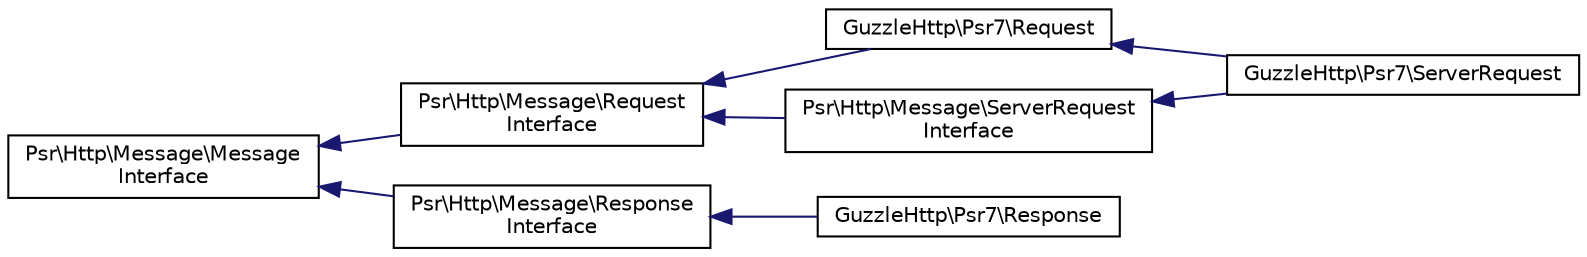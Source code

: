 digraph "Graphical Class Hierarchy"
{
  edge [fontname="Helvetica",fontsize="10",labelfontname="Helvetica",labelfontsize="10"];
  node [fontname="Helvetica",fontsize="10",shape=record];
  rankdir="LR";
  Node0 [label="Psr\\Http\\Message\\Message\lInterface",height=0.2,width=0.4,color="black", fillcolor="white", style="filled",URL="$interfacePsr_1_1Http_1_1Message_1_1MessageInterface.html"];
  Node0 -> Node1 [dir="back",color="midnightblue",fontsize="10",style="solid",fontname="Helvetica"];
  Node1 [label="Psr\\Http\\Message\\Request\lInterface",height=0.2,width=0.4,color="black", fillcolor="white", style="filled",URL="$interfacePsr_1_1Http_1_1Message_1_1RequestInterface.html"];
  Node1 -> Node2 [dir="back",color="midnightblue",fontsize="10",style="solid",fontname="Helvetica"];
  Node2 [label="GuzzleHttp\\Psr7\\Request",height=0.2,width=0.4,color="black", fillcolor="white", style="filled",URL="$classGuzzleHttp_1_1Psr7_1_1Request.html"];
  Node2 -> Node5 [dir="back",color="midnightblue",fontsize="10",style="solid",fontname="Helvetica"];
  Node5 [label="GuzzleHttp\\Psr7\\ServerRequest",height=0.2,width=0.4,color="black", fillcolor="white", style="filled",URL="$classGuzzleHttp_1_1Psr7_1_1ServerRequest.html"];
  Node1 -> Node4 [dir="back",color="midnightblue",fontsize="10",style="solid",fontname="Helvetica"];
  Node4 [label="Psr\\Http\\Message\\ServerRequest\lInterface",height=0.2,width=0.4,color="black", fillcolor="white", style="filled",URL="$interfacePsr_1_1Http_1_1Message_1_1ServerRequestInterface.html"];
  Node4 -> Node5 [dir="back",color="midnightblue",fontsize="10",style="solid",fontname="Helvetica"];
  Node0 -> Node6 [dir="back",color="midnightblue",fontsize="10",style="solid",fontname="Helvetica"];
  Node6 [label="Psr\\Http\\Message\\Response\lInterface",height=0.2,width=0.4,color="black", fillcolor="white", style="filled",URL="$interfacePsr_1_1Http_1_1Message_1_1ResponseInterface.html"];
  Node6 -> Node7 [dir="back",color="midnightblue",fontsize="10",style="solid",fontname="Helvetica"];
  Node7 [label="GuzzleHttp\\Psr7\\Response",height=0.2,width=0.4,color="black", fillcolor="white", style="filled",URL="$classGuzzleHttp_1_1Psr7_1_1Response.html"];
}
